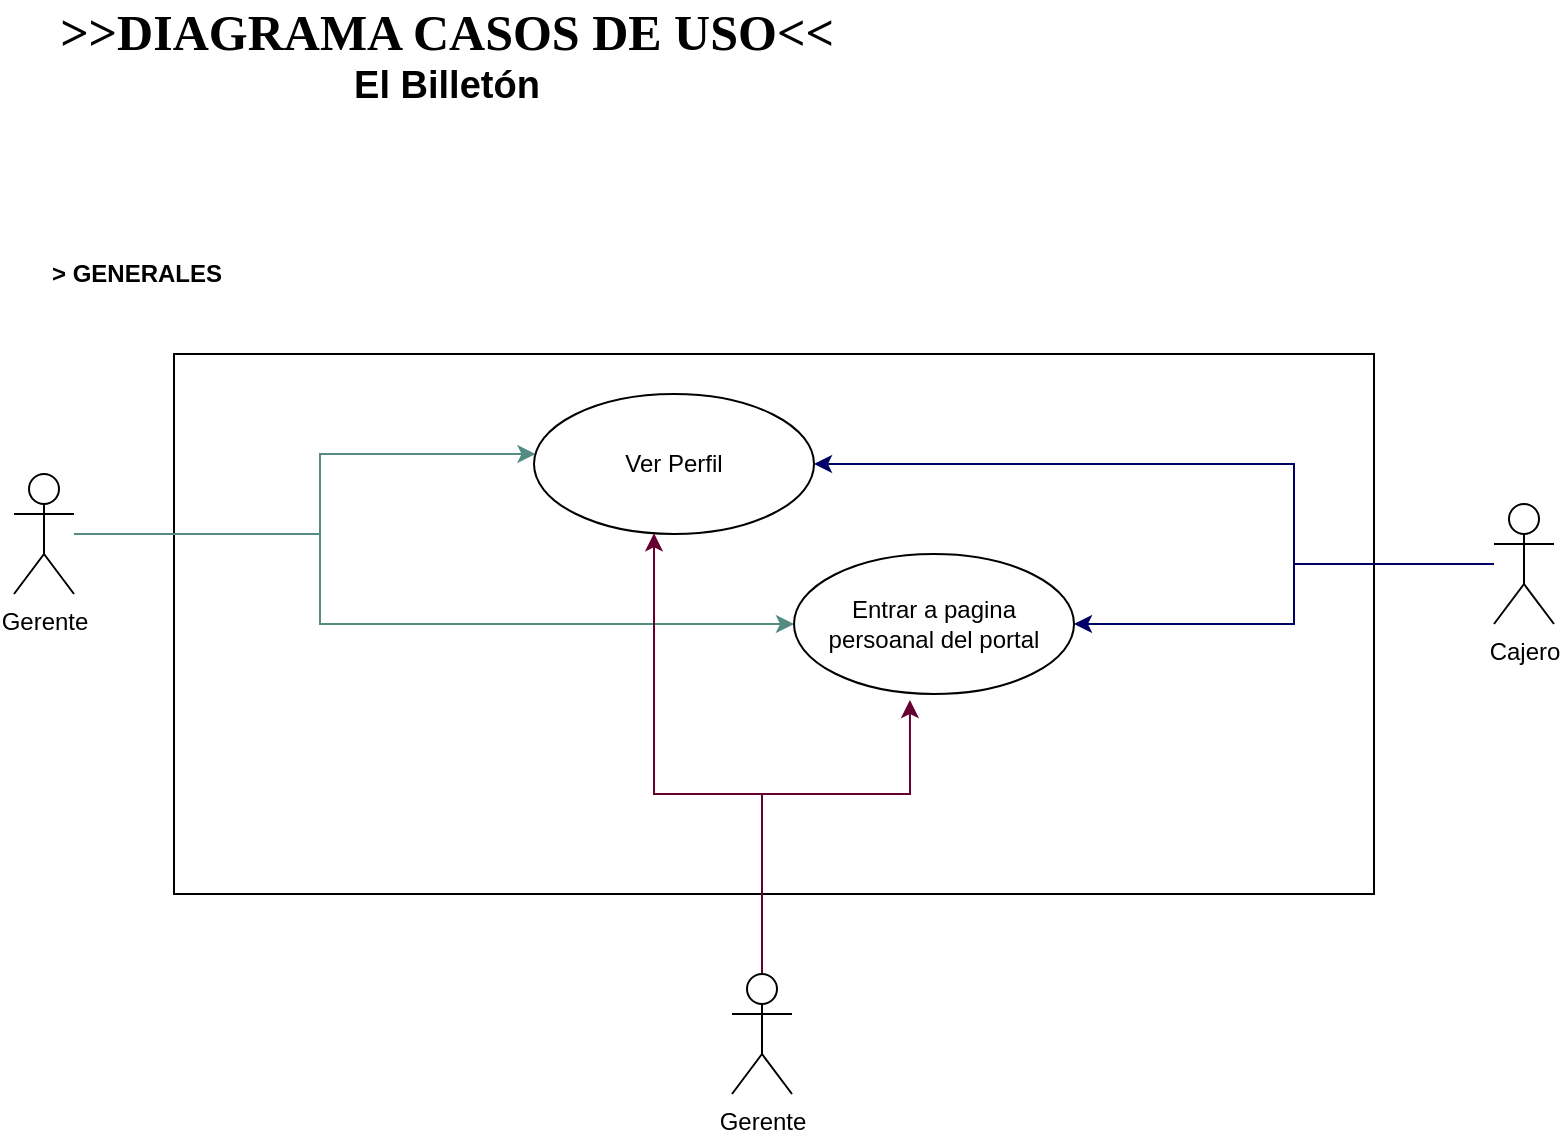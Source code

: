 <mxfile version="13.9.3" type="device" pages="4"><diagram id="ab0EwhMKGawxrvw1OZdo" name="Generales"><mxGraphModel dx="1422" dy="774" grid="1" gridSize="10" guides="1" tooltips="1" connect="1" arrows="1" fold="1" page="1" pageScale="1" pageWidth="827" pageHeight="1169" math="0" shadow="0"><root><mxCell id="0"/><mxCell id="1" parent="0"/><mxCell id="a2n2-CsZrDDVfwenYEl8-1" value="" style="rounded=0;whiteSpace=wrap;html=1;" vertex="1" parent="1"><mxGeometry x="109" y="210" width="600" height="270" as="geometry"/></mxCell><mxCell id="a2n2-CsZrDDVfwenYEl8-2" value="&lt;b&gt;&lt;font&gt;&lt;span style=&quot;font-size: 25px&quot;&gt;&lt;font face=&quot;Times New Roman&quot;&gt;&amp;gt;&amp;gt;DIAGRAMA CASOS DE USO&amp;lt;&amp;lt;&lt;/font&gt;&lt;/span&gt;&lt;br&gt;&lt;font style=&quot;font-size: 19px&quot;&gt;El Billetón&lt;/font&gt;&lt;br&gt;&lt;/font&gt;&lt;/b&gt;" style="text;html=1;align=center;verticalAlign=middle;resizable=0;points=[];autosize=1;" vertex="1" parent="1"><mxGeometry x="45" y="40" width="400" height="40" as="geometry"/></mxCell><mxCell id="a2n2-CsZrDDVfwenYEl8-7" style="edgeStyle=orthogonalEdgeStyle;rounded=0;orthogonalLoop=1;jettySize=auto;html=1;strokeColor=#548C82;" edge="1" parent="1" source="a2n2-CsZrDDVfwenYEl8-3" target="a2n2-CsZrDDVfwenYEl8-4"><mxGeometry relative="1" as="geometry"><mxPoint x="119" y="300" as="sourcePoint"/><Array as="points"><mxPoint x="182" y="300"/><mxPoint x="182" y="260"/></Array></mxGeometry></mxCell><mxCell id="a2n2-CsZrDDVfwenYEl8-8" style="edgeStyle=orthogonalEdgeStyle;rounded=0;orthogonalLoop=1;jettySize=auto;html=1;entryX=0;entryY=0.5;entryDx=0;entryDy=0;strokeColor=#548C82;" edge="1" parent="1" source="a2n2-CsZrDDVfwenYEl8-3" target="a2n2-CsZrDDVfwenYEl8-6"><mxGeometry relative="1" as="geometry"><mxPoint x="119" y="300" as="sourcePoint"/><Array as="points"><mxPoint x="182" y="300"/><mxPoint x="182" y="345"/></Array></mxGeometry></mxCell><mxCell id="a2n2-CsZrDDVfwenYEl8-3" value="Gerente" style="shape=umlActor;verticalLabelPosition=bottom;verticalAlign=top;html=1;" vertex="1" parent="1"><mxGeometry x="29" y="270" width="30" height="60" as="geometry"/></mxCell><mxCell id="a2n2-CsZrDDVfwenYEl8-4" value="Ver Perfil" style="ellipse;whiteSpace=wrap;html=1;" vertex="1" parent="1"><mxGeometry x="289" y="230" width="140" height="70" as="geometry"/></mxCell><mxCell id="a2n2-CsZrDDVfwenYEl8-5" value="&lt;b&gt;&amp;gt; GENERALES&lt;/b&gt;" style="text;html=1;align=center;verticalAlign=middle;resizable=0;points=[];autosize=1;" vertex="1" parent="1"><mxGeometry x="40" y="160" width="100" height="20" as="geometry"/></mxCell><mxCell id="a2n2-CsZrDDVfwenYEl8-6" value="Entrar a pagina persoanal del portal" style="ellipse;whiteSpace=wrap;html=1;" vertex="1" parent="1"><mxGeometry x="419" y="310" width="140" height="70" as="geometry"/></mxCell><mxCell id="a2n2-CsZrDDVfwenYEl8-15" style="edgeStyle=orthogonalEdgeStyle;rounded=0;orthogonalLoop=1;jettySize=auto;html=1;strokeColor=#000066;" edge="1" parent="1" source="a2n2-CsZrDDVfwenYEl8-9" target="a2n2-CsZrDDVfwenYEl8-4"><mxGeometry relative="1" as="geometry"><Array as="points"><mxPoint x="669" y="315"/><mxPoint x="669" y="265"/></Array></mxGeometry></mxCell><mxCell id="a2n2-CsZrDDVfwenYEl8-16" style="edgeStyle=orthogonalEdgeStyle;rounded=0;orthogonalLoop=1;jettySize=auto;html=1;strokeColor=#000066;entryX=1;entryY=0.5;entryDx=0;entryDy=0;" edge="1" parent="1" source="a2n2-CsZrDDVfwenYEl8-9" target="a2n2-CsZrDDVfwenYEl8-6"><mxGeometry relative="1" as="geometry"><Array as="points"><mxPoint x="669" y="315"/><mxPoint x="669" y="345"/></Array></mxGeometry></mxCell><mxCell id="a2n2-CsZrDDVfwenYEl8-9" value="Cajero" style="shape=umlActor;verticalLabelPosition=bottom;verticalAlign=top;html=1;" vertex="1" parent="1"><mxGeometry x="769" y="285" width="30" height="60" as="geometry"/></mxCell><mxCell id="a2n2-CsZrDDVfwenYEl8-18" style="edgeStyle=orthogonalEdgeStyle;rounded=0;orthogonalLoop=1;jettySize=auto;html=1;strokeColor=#660033;" edge="1" parent="1" target="a2n2-CsZrDDVfwenYEl8-4"><mxGeometry relative="1" as="geometry"><mxPoint x="403" y="490" as="sourcePoint"/><Array as="points"><mxPoint x="403" y="430"/><mxPoint x="349" y="430"/></Array></mxGeometry></mxCell><mxCell id="a2n2-CsZrDDVfwenYEl8-19" style="edgeStyle=orthogonalEdgeStyle;rounded=0;orthogonalLoop=1;jettySize=auto;html=1;entryX=0.414;entryY=1.043;entryDx=0;entryDy=0;entryPerimeter=0;exitX=0.5;exitY=0;exitDx=0;exitDy=0;exitPerimeter=0;strokeColor=#660033;" edge="1" parent="1" source="a2n2-CsZrDDVfwenYEl8-10" target="a2n2-CsZrDDVfwenYEl8-6"><mxGeometry relative="1" as="geometry"><Array as="points"><mxPoint x="403" y="430"/><mxPoint x="477" y="430"/></Array></mxGeometry></mxCell><mxCell id="a2n2-CsZrDDVfwenYEl8-10" value="Gerente" style="shape=umlActor;verticalLabelPosition=bottom;verticalAlign=top;html=1;" vertex="1" parent="1"><mxGeometry x="388" y="520" width="30" height="60" as="geometry"/></mxCell></root></mxGraphModel></diagram><diagram id="Wxx4yL30t5FR3M34M6bW" name="Gerente"><mxGraphModel dx="1896" dy="963" grid="1" gridSize="10" guides="1" tooltips="1" connect="1" arrows="1" fold="1" page="1" pageScale="1" pageWidth="827" pageHeight="1169" math="0" shadow="0"><root><mxCell id="OmeN9CygbOPPPk3aGC-A-0"/><mxCell id="OmeN9CygbOPPPk3aGC-A-1" parent="OmeN9CygbOPPPk3aGC-A-0"/><mxCell id="OmeN9CygbOPPPk3aGC-A-3" value="" style="rounded=0;whiteSpace=wrap;html=1;strokeColor=#000000;" vertex="1" parent="OmeN9CygbOPPPk3aGC-A-1"><mxGeometry x="220" y="100" width="870" height="1000" as="geometry"/></mxCell><mxCell id="a-G3PppNIIJefr80IvB2-10" style="edgeStyle=orthogonalEdgeStyle;rounded=0;orthogonalLoop=1;jettySize=auto;html=1;entryX=0;entryY=0.5;entryDx=0;entryDy=0;strokeColor=#660033;" edge="1" parent="OmeN9CygbOPPPk3aGC-A-1" source="OmeN9CygbOPPPk3aGC-A-2" target="a-G3PppNIIJefr80IvB2-4"><mxGeometry relative="1" as="geometry"><Array as="points"><mxPoint x="180" y="550"/><mxPoint x="180" y="625"/></Array></mxGeometry></mxCell><mxCell id="a-G3PppNIIJefr80IvB2-12" style="edgeStyle=orthogonalEdgeStyle;rounded=0;orthogonalLoop=1;jettySize=auto;html=1;strokeColor=#660033;" edge="1" parent="OmeN9CygbOPPPk3aGC-A-1" source="OmeN9CygbOPPPk3aGC-A-2" target="a-G3PppNIIJefr80IvB2-9"><mxGeometry relative="1" as="geometry"><Array as="points"><mxPoint x="250" y="550"/><mxPoint x="250" y="520"/></Array></mxGeometry></mxCell><mxCell id="a-G3PppNIIJefr80IvB2-14" style="edgeStyle=orthogonalEdgeStyle;rounded=0;orthogonalLoop=1;jettySize=auto;html=1;entryX=0;entryY=0.5;entryDx=0;entryDy=0;strokeColor=#660033;" edge="1" parent="OmeN9CygbOPPPk3aGC-A-1" source="OmeN9CygbOPPPk3aGC-A-2" target="a-G3PppNIIJefr80IvB2-5"><mxGeometry relative="1" as="geometry"><Array as="points"><mxPoint x="260" y="550"/><mxPoint x="260" y="800"/><mxPoint x="620" y="800"/></Array></mxGeometry></mxCell><mxCell id="a-G3PppNIIJefr80IvB2-15" style="edgeStyle=orthogonalEdgeStyle;rounded=0;orthogonalLoop=1;jettySize=auto;html=1;strokeColor=#660033;entryX=0;entryY=0.5;entryDx=0;entryDy=0;" edge="1" parent="OmeN9CygbOPPPk3aGC-A-1" source="OmeN9CygbOPPPk3aGC-A-2" target="a-G3PppNIIJefr80IvB2-6"><mxGeometry relative="1" as="geometry"><Array as="points"><mxPoint x="95" y="490"/><mxPoint x="360" y="490"/><mxPoint x="360" y="430"/></Array></mxGeometry></mxCell><mxCell id="a-G3PppNIIJefr80IvB2-22" style="edgeStyle=orthogonalEdgeStyle;rounded=0;orthogonalLoop=1;jettySize=auto;html=1;entryX=0;entryY=0.5;entryDx=0;entryDy=0;strokeColor=#660033;" edge="1" parent="OmeN9CygbOPPPk3aGC-A-1" source="OmeN9CygbOPPPk3aGC-A-2" target="a-G3PppNIIJefr80IvB2-17"><mxGeometry relative="1" as="geometry"><Array as="points"><mxPoint x="250" y="550"/><mxPoint x="250" y="720"/></Array></mxGeometry></mxCell><mxCell id="a-G3PppNIIJefr80IvB2-23" style="edgeStyle=orthogonalEdgeStyle;rounded=0;orthogonalLoop=1;jettySize=auto;html=1;entryX=0;entryY=0.5;entryDx=0;entryDy=0;strokeColor=#660033;" edge="1" parent="OmeN9CygbOPPPk3aGC-A-1" source="OmeN9CygbOPPPk3aGC-A-2" target="a-G3PppNIIJefr80IvB2-20"><mxGeometry relative="1" as="geometry"><Array as="points"><mxPoint x="95" y="325"/></Array></mxGeometry></mxCell><mxCell id="a-G3PppNIIJefr80IvB2-25" style="edgeStyle=orthogonalEdgeStyle;rounded=0;orthogonalLoop=1;jettySize=auto;html=1;entryX=0;entryY=0.5;entryDx=0;entryDy=0;strokeColor=#660033;" edge="1" parent="OmeN9CygbOPPPk3aGC-A-1" source="OmeN9CygbOPPPk3aGC-A-2" target="a-G3PppNIIJefr80IvB2-24"><mxGeometry relative="1" as="geometry"><Array as="points"><mxPoint x="130" y="550"/><mxPoint x="130" y="875"/></Array></mxGeometry></mxCell><mxCell id="a-G3PppNIIJefr80IvB2-28" style="edgeStyle=orthogonalEdgeStyle;rounded=0;orthogonalLoop=1;jettySize=auto;html=1;entryX=0;entryY=0.5;entryDx=0;entryDy=0;strokeColor=#660033;" edge="1" parent="OmeN9CygbOPPPk3aGC-A-1" source="OmeN9CygbOPPPk3aGC-A-2" target="a-G3PppNIIJefr80IvB2-26"><mxGeometry relative="1" as="geometry"><Array as="points"><mxPoint x="160" y="550"/><mxPoint x="160" y="180"/></Array></mxGeometry></mxCell><mxCell id="a-G3PppNIIJefr80IvB2-30" style="edgeStyle=orthogonalEdgeStyle;rounded=0;orthogonalLoop=1;jettySize=auto;html=1;entryX=0;entryY=0.5;entryDx=0;entryDy=0;strokeColor=#660033;" edge="1" parent="OmeN9CygbOPPPk3aGC-A-1" source="OmeN9CygbOPPPk3aGC-A-2" target="a-G3PppNIIJefr80IvB2-29"><mxGeometry relative="1" as="geometry"><Array as="points"><mxPoint x="160" y="550"/><mxPoint x="160" y="1025"/></Array></mxGeometry></mxCell><mxCell id="fsLMBDxygYY5CmGgrNRF-5" style="edgeStyle=orthogonalEdgeStyle;rounded=0;orthogonalLoop=1;jettySize=auto;html=1;entryX=0;entryY=0.5;entryDx=0;entryDy=0;endArrow=classicThin;endFill=1;strokeColor=#660033;fontColor=#000000;" edge="1" parent="OmeN9CygbOPPPk3aGC-A-1" source="OmeN9CygbOPPPk3aGC-A-2" target="a-G3PppNIIJefr80IvB2-18"><mxGeometry relative="1" as="geometry"><Array as="points"><mxPoint x="390" y="550"/><mxPoint x="390" y="260"/><mxPoint x="790" y="260"/><mxPoint x="790" y="325"/></Array></mxGeometry></mxCell><mxCell id="OmeN9CygbOPPPk3aGC-A-2" value="Gerente" style="shape=umlActor;verticalLabelPosition=bottom;verticalAlign=top;html=1;" vertex="1" parent="OmeN9CygbOPPPk3aGC-A-1"><mxGeometry x="80" y="520" width="30" height="60" as="geometry"/></mxCell><mxCell id="a-G3PppNIIJefr80IvB2-0" value="&lt;b&gt;&lt;font&gt;&lt;span style=&quot;font-size: 25px&quot;&gt;&lt;font face=&quot;Times New Roman&quot;&gt;&amp;gt;&amp;gt;DIAGRAMA CASOS DE USO&amp;lt;&amp;lt;&lt;/font&gt;&lt;/span&gt;&lt;br&gt;&lt;font style=&quot;font-size: 19px&quot;&gt;El Billetón&lt;/font&gt;&lt;br&gt;&lt;/font&gt;&lt;/b&gt;" style="text;html=1;align=center;verticalAlign=middle;resizable=0;points=[];autosize=1;" vertex="1" parent="OmeN9CygbOPPPk3aGC-A-1"><mxGeometry x="45" y="40" width="400" height="40" as="geometry"/></mxCell><mxCell id="a-G3PppNIIJefr80IvB2-1" value="&lt;b&gt;&amp;gt; del Gerente&lt;/b&gt;" style="text;html=1;align=center;verticalAlign=middle;resizable=0;points=[];autosize=1;" vertex="1" parent="OmeN9CygbOPPPk3aGC-A-1"><mxGeometry x="60" y="130" width="90" height="20" as="geometry"/></mxCell><mxCell id="a-G3PppNIIJefr80IvB2-3" value="&lt;span id=&quot;docs-internal-guid-909d5fdc-7fff-c756-521d-c46aa08349f2&quot;&gt;&lt;span style=&quot;font-family: &amp;#34;quicksand&amp;#34; , sans-serif ; background-color: transparent ; vertical-align: baseline&quot;&gt;&lt;font style=&quot;font-size: 12px&quot;&gt;Agregar DPI escaneado&lt;/font&gt;&lt;/span&gt;&lt;/span&gt;" style="ellipse;whiteSpace=wrap;html=1;" vertex="1" parent="OmeN9CygbOPPPk3aGC-A-1"><mxGeometry x="730" y="590" width="120" height="80" as="geometry"/></mxCell><mxCell id="a-G3PppNIIJefr80IvB2-4" value="&lt;span id=&quot;docs-internal-guid-f5eea330-7fff-f9db-41b3-71236c4c1d7b&quot;&gt;&lt;span style=&quot;font-family: &amp;#34;quicksand&amp;#34; , sans-serif ; background-color: transparent ; vertical-align: baseline&quot;&gt;&lt;font style=&quot;font-size: 12px&quot;&gt;Agregar cuenta a cliente registrado&lt;/font&gt;&lt;/span&gt;&lt;/span&gt;" style="ellipse;whiteSpace=wrap;html=1;" vertex="1" parent="OmeN9CygbOPPPk3aGC-A-1"><mxGeometry x="310" y="584.5" width="120" height="80" as="geometry"/></mxCell><mxCell id="a-G3PppNIIJefr80IvB2-5" value="Crear cajero" style="ellipse;whiteSpace=wrap;html=1;" vertex="1" parent="OmeN9CygbOPPPk3aGC-A-1"><mxGeometry x="630" y="760" width="120" height="80" as="geometry"/></mxCell><mxCell id="a-G3PppNIIJefr80IvB2-6" value="&lt;span id=&quot;docs-internal-guid-baf2576a-7fff-62ab-7031-bdf4af261734&quot;&gt;&lt;span style=&quot;font-family: &amp;#34;quicksand&amp;#34; , sans-serif ; background-color: transparent ; vertical-align: baseline&quot;&gt;&lt;font style=&quot;font-size: 12px&quot;&gt;Modificar Usuario&lt;/font&gt;&lt;/span&gt;&lt;/span&gt;" style="ellipse;whiteSpace=wrap;html=1;" vertex="1" parent="OmeN9CygbOPPPk3aGC-A-1"><mxGeometry x="500" y="390" width="120" height="80" as="geometry"/></mxCell><mxCell id="a-G3PppNIIJefr80IvB2-8" value="Crear cliente" style="ellipse;whiteSpace=wrap;html=1;" vertex="1" parent="OmeN9CygbOPPPk3aGC-A-1"><mxGeometry x="520" y="585" width="120" height="80" as="geometry"/></mxCell><mxCell id="a-G3PppNIIJefr80IvB2-9" value="&lt;span style=&quot;font-family: &amp;#34;quicksand&amp;#34; , sans-serif&quot;&gt;Modificar perfil propio&lt;/span&gt;" style="ellipse;whiteSpace=wrap;html=1;" vertex="1" parent="OmeN9CygbOPPPk3aGC-A-1"><mxGeometry x="500" y="480" width="120" height="80" as="geometry"/></mxCell><mxCell id="a-G3PppNIIJefr80IvB2-16" value="&lt;span id=&quot;docs-internal-guid-d072eeed-7fff-4333-59fe-8ac60e0ac3e8&quot;&gt;&lt;span style=&quot;font-family: &amp;#34;quicksand&amp;#34; , sans-serif ; background-color: transparent ; vertical-align: baseline&quot;&gt;&lt;font style=&quot;font-size: 12px&quot;&gt;Ver historial de cambios realizados de una entidad específica&lt;/font&gt;&lt;/span&gt;&lt;/span&gt;" style="ellipse;whiteSpace=wrap;html=1;" vertex="1" parent="OmeN9CygbOPPPk3aGC-A-1"><mxGeometry x="770" y="430" width="130" height="90" as="geometry"/></mxCell><mxCell id="a-G3PppNIIJefr80IvB2-17" value="&lt;span id=&quot;docs-internal-guid-49056c62-7fff-7ace-a664-5b44612f2d94&quot;&gt;&lt;span style=&quot;font-family: &amp;#34;quicksand&amp;#34; , sans-serif ; background-color: transparent ; vertical-align: baseline&quot;&gt;&lt;font style=&quot;font-size: 12px&quot;&gt;Ver clientes con transacciones monetarias realizadas con monto mayor a un límite establecido&lt;/font&gt;&lt;/span&gt;&lt;/span&gt;" style="ellipse;whiteSpace=wrap;html=1;" vertex="1" parent="OmeN9CygbOPPPk3aGC-A-1"><mxGeometry x="820" y="660" width="220" height="120" as="geometry"/></mxCell><mxCell id="a-G3PppNIIJefr80IvB2-18" value="&lt;span id=&quot;docs-internal-guid-dae252aa-7fff-a234-4f20-b947c423ac88&quot;&gt;&lt;span style=&quot;font-family: &amp;#34;quicksand&amp;#34; , sans-serif ; background-color: transparent ; vertical-align: baseline&quot;&gt;&lt;font style=&quot;font-size: 12px&quot;&gt;Ver clientes con suma de montos por transacciones monetarias mayor a un límite establecido&lt;/font&gt;&lt;/span&gt;&lt;/span&gt;" style="ellipse;whiteSpace=wrap;html=1;" vertex="1" parent="OmeN9CygbOPPPk3aGC-A-1"><mxGeometry x="850" y="265" width="210" height="120" as="geometry"/></mxCell><mxCell id="a-G3PppNIIJefr80IvB2-20" value="&lt;span id=&quot;docs-internal-guid-460e2777-7fff-8a84-f7f4-38a51b6d1f3d&quot;&gt;&lt;span style=&quot;font-family: &amp;#34;quicksand&amp;#34; , sans-serif ; background-color: transparent ; vertical-align: baseline&quot;&gt;&lt;font style=&quot;font-size: 12px&quot;&gt;Ver 10 clientes con más dinero en sus cuentas&lt;/font&gt;&lt;/span&gt;&lt;/span&gt;" style="ellipse;whiteSpace=wrap;html=1;" vertex="1" parent="OmeN9CygbOPPPk3aGC-A-1"><mxGeometry x="420" y="280" width="150" height="90" as="geometry"/></mxCell><mxCell id="a-G3PppNIIJefr80IvB2-24" value="&lt;span id=&quot;docs-internal-guid-f7490c10-7fff-1397-6ff0-7c65b2acc763&quot;&gt;&lt;span style=&quot;font-family: &amp;#34;quicksand&amp;#34; , sans-serif ; background-color: transparent ; vertical-align: baseline&quot;&gt;&lt;font style=&quot;font-size: 12px&quot;&gt;Ver listado de clientes que no han realizado movimientos en sus cuentas durante un intervalo de tiempo&lt;/font&gt;&lt;/span&gt;&lt;/span&gt;" style="ellipse;whiteSpace=wrap;html=1;" vertex="1" parent="OmeN9CygbOPPPk3aGC-A-1"><mxGeometry x="260" y="820" width="230" height="120" as="geometry"/></mxCell><mxCell id="a-G3PppNIIJefr80IvB2-26" value="&lt;span id=&quot;docs-internal-guid-9a5952b1-7fff-1c5b-0287-b8d3ac0cae3b&quot;&gt;&lt;span style=&quot;font-family: &amp;#34;quicksand&amp;#34; , sans-serif ; background-color: transparent ; vertical-align: baseline&quot;&gt;&lt;font style=&quot;font-size: 12px&quot;&gt;Ver historial de transacciones por cliente buscando por medio del nombre y monto dentro de los límites de la cantidad en la cuenta&lt;/font&gt;&lt;/span&gt;&lt;/span&gt;" style="ellipse;whiteSpace=wrap;html=1;" vertex="1" parent="OmeN9CygbOPPPk3aGC-A-1"><mxGeometry x="570" y="120" width="210" height="120" as="geometry"/></mxCell><mxCell id="a-G3PppNIIJefr80IvB2-29" value="&lt;span id=&quot;docs-internal-guid-9f2b5f71-7fff-1cfe-cb01-c5225589a39d&quot;&gt;&lt;span style=&quot;font-family: &amp;#34;quicksand&amp;#34; , sans-serif ; background-color: transparent ; vertical-align: baseline&quot;&gt;&lt;font style=&quot;font-size: 12px&quot;&gt;Ver cajero con más transacciones realizadas en un intervalo de tiempo&lt;/font&gt;&lt;/span&gt;&lt;/span&gt;" style="ellipse;whiteSpace=wrap;html=1;" vertex="1" parent="OmeN9CygbOPPPk3aGC-A-1"><mxGeometry x="380" y="980" width="190" height="90" as="geometry"/></mxCell><mxCell id="fsLMBDxygYY5CmGgrNRF-1" value="" style="endArrow=classicThin;dashed=1;endFill=1;endSize=12;html=1;strokeColor=#660033;fontColor=#000000;entryX=0;entryY=0.5;entryDx=0;entryDy=0;" edge="1" parent="OmeN9CygbOPPPk3aGC-A-1" source="a-G3PppNIIJefr80IvB2-6" target="a-G3PppNIIJefr80IvB2-16"><mxGeometry width="160" relative="1" as="geometry"><mxPoint x="430" y="640" as="sourcePoint"/><mxPoint x="590" y="640" as="targetPoint"/></mxGeometry></mxCell><mxCell id="fsLMBDxygYY5CmGgrNRF-2" value="Include" style="edgeLabel;html=1;align=center;verticalAlign=middle;resizable=0;points=[];fontColor=#000000;" vertex="1" connectable="0" parent="fsLMBDxygYY5CmGgrNRF-1"><mxGeometry x="-0.178" y="-1" relative="1" as="geometry"><mxPoint as="offset"/></mxGeometry></mxCell><mxCell id="fsLMBDxygYY5CmGgrNRF-3" value="" style="endArrow=classicThin;dashed=1;endFill=1;endSize=12;html=1;strokeColor=#660033;fontColor=#000000;exitX=1;exitY=0.5;exitDx=0;exitDy=0;" edge="1" parent="OmeN9CygbOPPPk3aGC-A-1" source="a-G3PppNIIJefr80IvB2-9"><mxGeometry width="160" relative="1" as="geometry"><mxPoint x="627.223" y="452.028" as="sourcePoint"/><mxPoint x="770" y="480" as="targetPoint"/></mxGeometry></mxCell><mxCell id="fsLMBDxygYY5CmGgrNRF-4" value="Include" style="edgeLabel;html=1;align=center;verticalAlign=middle;resizable=0;points=[];fontColor=#000000;" vertex="1" connectable="0" parent="fsLMBDxygYY5CmGgrNRF-3"><mxGeometry x="-0.178" y="-1" relative="1" as="geometry"><mxPoint as="offset"/></mxGeometry></mxCell><mxCell id="fsLMBDxygYY5CmGgrNRF-6" value="" style="endArrow=classicThin;dashed=1;endFill=1;endSize=12;html=1;strokeColor=#660033;fontColor=#000000;exitX=1;exitY=0.5;exitDx=0;exitDy=0;entryX=0;entryY=0.5;entryDx=0;entryDy=0;" edge="1" parent="OmeN9CygbOPPPk3aGC-A-1" source="a-G3PppNIIJefr80IvB2-4" target="a-G3PppNIIJefr80IvB2-8"><mxGeometry width="160" relative="1" as="geometry"><mxPoint x="445" y="620" as="sourcePoint"/><mxPoint x="595" y="580" as="targetPoint"/></mxGeometry></mxCell><mxCell id="fsLMBDxygYY5CmGgrNRF-7" value="Include" style="edgeLabel;html=1;align=center;verticalAlign=middle;resizable=0;points=[];fontColor=#000000;" vertex="1" connectable="0" parent="fsLMBDxygYY5CmGgrNRF-6"><mxGeometry x="-0.178" y="-1" relative="1" as="geometry"><mxPoint as="offset"/></mxGeometry></mxCell><mxCell id="fsLMBDxygYY5CmGgrNRF-8" value="" style="endArrow=classicThin;dashed=1;endFill=1;endSize=12;html=1;strokeColor=#660033;fontColor=#000000;exitX=1;exitY=0.5;exitDx=0;exitDy=0;entryX=0;entryY=0.5;entryDx=0;entryDy=0;" edge="1" parent="OmeN9CygbOPPPk3aGC-A-1"><mxGeometry width="160" relative="1" as="geometry"><mxPoint x="640" y="630" as="sourcePoint"/><mxPoint x="730" y="630.5" as="targetPoint"/></mxGeometry></mxCell><mxCell id="fsLMBDxygYY5CmGgrNRF-9" value="Include" style="edgeLabel;html=1;align=center;verticalAlign=middle;resizable=0;points=[];fontColor=#000000;" vertex="1" connectable="0" parent="fsLMBDxygYY5CmGgrNRF-8"><mxGeometry x="-0.178" y="-1" relative="1" as="geometry"><mxPoint as="offset"/></mxGeometry></mxCell></root></mxGraphModel></diagram><diagram id="4CSr-t03pZCEL6q6dNhi" name="Cajero"><mxGraphModel dx="1422" dy="722" grid="1" gridSize="10" guides="1" tooltips="1" connect="1" arrows="1" fold="1" page="1" pageScale="1" pageWidth="827" pageHeight="1169" math="0" shadow="0"><root><mxCell id="J9NTOxXnvltqLUENhrfs-0"/><mxCell id="J9NTOxXnvltqLUENhrfs-1" parent="J9NTOxXnvltqLUENhrfs-0"/><mxCell id="qfkJ6cGNBKb07z_8oZqD-0" value="&lt;b&gt;&lt;font&gt;&lt;span style=&quot;font-size: 25px&quot;&gt;&lt;font face=&quot;Times New Roman&quot;&gt;&amp;gt;&amp;gt;DIAGRAMA CASOS DE USO&amp;lt;&amp;lt;&lt;/font&gt;&lt;/span&gt;&lt;br&gt;&lt;font style=&quot;font-size: 19px&quot;&gt;El Billetón&lt;/font&gt;&lt;br&gt;&lt;/font&gt;&lt;/b&gt;" style="text;html=1;align=center;verticalAlign=middle;resizable=0;points=[];autosize=1;" vertex="1" parent="J9NTOxXnvltqLUENhrfs-1"><mxGeometry x="45" y="40" width="400" height="40" as="geometry"/></mxCell><mxCell id="qfkJ6cGNBKb07z_8oZqD-1" value="&lt;b&gt;&amp;gt; del Cajero&lt;/b&gt;" style="text;html=1;align=center;verticalAlign=middle;resizable=0;points=[];autosize=1;" vertex="1" parent="J9NTOxXnvltqLUENhrfs-1"><mxGeometry x="65" y="130" width="80" height="20" as="geometry"/></mxCell><mxCell id="qfkJ6cGNBKb07z_8oZqD-2" value="" style="rounded=0;whiteSpace=wrap;html=1;strokeColor=#000000;" vertex="1" parent="J9NTOxXnvltqLUENhrfs-1"><mxGeometry x="140" y="180" width="560" height="540" as="geometry"/></mxCell><mxCell id="qfkJ6cGNBKb07z_8oZqD-4" style="edgeStyle=orthogonalEdgeStyle;rounded=0;orthogonalLoop=1;jettySize=auto;html=1;strokeColor=#000066;entryX=0;entryY=0.5;entryDx=0;entryDy=0;" edge="1" parent="J9NTOxXnvltqLUENhrfs-1" source="qfkJ6cGNBKb07z_8oZqD-3" target="qfkJ6cGNBKb07z_8oZqD-5"><mxGeometry relative="1" as="geometry"><mxPoint x="90" y="410" as="targetPoint"/></mxGeometry></mxCell><mxCell id="qfkJ6cGNBKb07z_8oZqD-16" style="edgeStyle=orthogonalEdgeStyle;rounded=0;orthogonalLoop=1;jettySize=auto;html=1;entryX=0;entryY=0.5;entryDx=0;entryDy=0;strokeColor=#000066;" edge="1" parent="J9NTOxXnvltqLUENhrfs-1" source="qfkJ6cGNBKb07z_8oZqD-3" target="qfkJ6cGNBKb07z_8oZqD-12"><mxGeometry relative="1" as="geometry"/></mxCell><mxCell id="qfkJ6cGNBKb07z_8oZqD-18" style="edgeStyle=orthogonalEdgeStyle;rounded=0;orthogonalLoop=1;jettySize=auto;html=1;entryX=0;entryY=0.5;entryDx=0;entryDy=0;strokeColor=#000066;" edge="1" parent="J9NTOxXnvltqLUENhrfs-1" source="qfkJ6cGNBKb07z_8oZqD-3" target="qfkJ6cGNBKb07z_8oZqD-11"><mxGeometry relative="1" as="geometry"/></mxCell><mxCell id="qfkJ6cGNBKb07z_8oZqD-19" style="edgeStyle=orthogonalEdgeStyle;rounded=0;orthogonalLoop=1;jettySize=auto;html=1;entryX=0;entryY=0.5;entryDx=0;entryDy=0;strokeColor=#000066;" edge="1" parent="J9NTOxXnvltqLUENhrfs-1" source="qfkJ6cGNBKb07z_8oZqD-3" target="qfkJ6cGNBKb07z_8oZqD-10"><mxGeometry relative="1" as="geometry"><Array as="points"><mxPoint x="190" y="440"/><mxPoint x="190" y="635"/></Array></mxGeometry></mxCell><mxCell id="qfkJ6cGNBKb07z_8oZqD-3" value="Cajero" style="shape=umlActor;verticalLabelPosition=bottom;verticalAlign=top;html=1;strokeColor=#000000;" vertex="1" parent="J9NTOxXnvltqLUENhrfs-1"><mxGeometry x="35" y="410" width="30" height="60" as="geometry"/></mxCell><mxCell id="qfkJ6cGNBKb07z_8oZqD-5" value="&lt;span id=&quot;docs-internal-guid-b0ef6c98-7fff-c8b8-d6bd-b502f2974fa2&quot;&gt;&lt;span style=&quot;font-family: &amp;#34;quicksand&amp;#34; , sans-serif ; background-color: transparent ; vertical-align: baseline&quot;&gt;&lt;font style=&quot;font-size: 12px&quot;&gt;Realizar depósito&lt;/font&gt;&lt;/span&gt;&lt;/span&gt;" style="ellipse;whiteSpace=wrap;html=1;strokeColor=#000000;" vertex="1" parent="J9NTOxXnvltqLUENhrfs-1"><mxGeometry x="274" y="230" width="140" height="70" as="geometry"/></mxCell><mxCell id="qfkJ6cGNBKb07z_8oZqD-10" value="&lt;span id=&quot;docs-internal-guid-fdb90227-7fff-9a33-c7e1-d36307903485&quot;&gt;&lt;span style=&quot;font-family: &amp;#34;quicksand&amp;#34; , sans-serif ; background-color: transparent ; vertical-align: baseline&quot;&gt;&lt;font style=&quot;font-size: 12px&quot;&gt;Ver listado de transacciones y balance final por transacciones realizadas en días pasados en un intervalo de tiempo definido&lt;/font&gt;&lt;/span&gt;&lt;/span&gt;" style="ellipse;whiteSpace=wrap;html=1;strokeColor=#000000;" vertex="1" parent="J9NTOxXnvltqLUENhrfs-1"><mxGeometry x="244" y="585" width="200" height="100" as="geometry"/></mxCell><mxCell id="qfkJ6cGNBKb07z_8oZqD-11" value="&lt;span id=&quot;docs-internal-guid-91ebd070-7fff-3f8f-d215-cc93d1374252&quot;&gt;&lt;span style=&quot;font-family: &amp;#34;quicksand&amp;#34; , sans-serif ; background-color: transparent ; vertical-align: baseline&quot;&gt;&lt;font style=&quot;font-size: 12px&quot;&gt;Ver listado de transacciones realizadas en el turno en transcurso mostrando el total existente en caja hasta el momento&lt;/font&gt;&lt;/span&gt;&lt;/span&gt;" style="ellipse;whiteSpace=wrap;html=1;strokeColor=#000000;" vertex="1" parent="J9NTOxXnvltqLUENhrfs-1"><mxGeometry x="400" y="460" width="200" height="110" as="geometry"/></mxCell><mxCell id="qfkJ6cGNBKb07z_8oZqD-12" value="&lt;span id=&quot;docs-internal-guid-0e5c2e5f-7fff-187d-e91e-21c50825732c&quot;&gt;&lt;span style=&quot;font-family: &amp;#34;quicksand&amp;#34; , sans-serif ; background-color: transparent ; vertical-align: baseline&quot;&gt;&lt;font style=&quot;font-size: 12px&quot;&gt;Realizar retiro&lt;/font&gt;&lt;/span&gt;&lt;/span&gt;" style="ellipse;whiteSpace=wrap;html=1;strokeColor=#000000;" vertex="1" parent="J9NTOxXnvltqLUENhrfs-1"><mxGeometry x="200" y="330" width="140" height="70" as="geometry"/></mxCell><mxCell id="CsUCuNWuOEFpgF-b7_8v-0" value="&lt;span id=&quot;docs-internal-guid-f7ac028a-7fff-ff30-c075-018bbc6795c3&quot;&gt;&lt;span style=&quot;font-family: &amp;#34;quicksand&amp;#34; , sans-serif ; background-color: transparent ; vertical-align: baseline&quot;&gt;&lt;font style=&quot;font-size: 12px&quot;&gt;Identificar dueño de cuenta para el retiro de dinero&lt;/font&gt;&lt;/span&gt;&lt;/span&gt;" style="ellipse;whiteSpace=wrap;html=1;strokeColor=#000000;" vertex="1" parent="J9NTOxXnvltqLUENhrfs-1"><mxGeometry x="450" y="330" width="140" height="70" as="geometry"/></mxCell><mxCell id="3DuJtSSecgIrcmhby8j8-0" value="" style="endArrow=classicThin;dashed=1;endFill=1;endSize=12;html=1;fontColor=#000000;entryX=0;entryY=0.5;entryDx=0;entryDy=0;exitX=1;exitY=0.5;exitDx=0;exitDy=0;strokeColor=#000066;" edge="1" parent="J9NTOxXnvltqLUENhrfs-1" source="qfkJ6cGNBKb07z_8oZqD-12" target="CsUCuNWuOEFpgF-b7_8v-0"><mxGeometry width="160" relative="1" as="geometry"><mxPoint x="274.003" y="399.998" as="sourcePoint"/><mxPoint x="426.78" y="432.97" as="targetPoint"/></mxGeometry></mxCell><mxCell id="3DuJtSSecgIrcmhby8j8-1" value="Include" style="edgeLabel;html=1;align=center;verticalAlign=middle;resizable=0;points=[];fontColor=#000000;" vertex="1" connectable="0" parent="3DuJtSSecgIrcmhby8j8-0"><mxGeometry x="-0.178" y="-1" relative="1" as="geometry"><mxPoint as="offset"/></mxGeometry></mxCell></root></mxGraphModel></diagram><diagram id="hkq-xl2NRSVF7dI50utc" name="Cliente"><mxGraphModel dx="1422" dy="722" grid="1" gridSize="10" guides="1" tooltips="1" connect="1" arrows="1" fold="1" page="1" pageScale="1" pageWidth="827" pageHeight="1169" math="0" shadow="0"><root><mxCell id="mgVXpYjyPlwHfTuFqPD9-0"/><mxCell id="mgVXpYjyPlwHfTuFqPD9-1" parent="mgVXpYjyPlwHfTuFqPD9-0"/><mxCell id="ocsECNZEA7hqliGC8zJs-0" value="&lt;b&gt;&lt;font&gt;&lt;span style=&quot;font-size: 25px&quot;&gt;&lt;font face=&quot;Times New Roman&quot;&gt;&amp;gt;&amp;gt;DIAGRAMA CASOS DE USO&amp;lt;&amp;lt;&lt;/font&gt;&lt;/span&gt;&lt;br&gt;&lt;font style=&quot;font-size: 19px&quot;&gt;El Billetón&lt;/font&gt;&lt;br&gt;&lt;/font&gt;&lt;/b&gt;" style="text;html=1;align=center;verticalAlign=middle;resizable=0;points=[];autosize=1;" vertex="1" parent="mgVXpYjyPlwHfTuFqPD9-1"><mxGeometry x="45" y="40" width="400" height="40" as="geometry"/></mxCell><mxCell id="ocsECNZEA7hqliGC8zJs-1" value="&lt;b&gt;&amp;gt; del Cliente&lt;/b&gt;" style="text;html=1;align=center;verticalAlign=middle;resizable=0;points=[];autosize=1;" vertex="1" parent="mgVXpYjyPlwHfTuFqPD9-1"><mxGeometry x="60" y="130" width="90" height="20" as="geometry"/></mxCell><mxCell id="ocsECNZEA7hqliGC8zJs-2" value="" style="rounded=0;whiteSpace=wrap;html=1;strokeColor=#548C82;" vertex="1" parent="mgVXpYjyPlwHfTuFqPD9-1"><mxGeometry x="100" y="170" width="690" height="790" as="geometry"/></mxCell><mxCell id="ocsECNZEA7hqliGC8zJs-4" style="edgeStyle=orthogonalEdgeStyle;rounded=0;orthogonalLoop=1;jettySize=auto;html=1;strokeColor=#548C82;entryX=0;entryY=0.413;entryDx=0;entryDy=0;entryPerimeter=0;" edge="1" parent="mgVXpYjyPlwHfTuFqPD9-1" source="ocsECNZEA7hqliGC8zJs-3" target="ocsECNZEA7hqliGC8zJs-6"><mxGeometry relative="1" as="geometry"><mxPoint x="80" y="530" as="targetPoint"/><Array as="points"><mxPoint x="70" y="460"/><mxPoint x="70" y="243"/></Array></mxGeometry></mxCell><mxCell id="ocsECNZEA7hqliGC8zJs-17" style="edgeStyle=orthogonalEdgeStyle;rounded=0;orthogonalLoop=1;jettySize=auto;html=1;entryX=0;entryY=0.5;entryDx=0;entryDy=0;strokeColor=#548C82;fontColor=#000000;" edge="1" parent="mgVXpYjyPlwHfTuFqPD9-1" source="ocsECNZEA7hqliGC8zJs-3" target="ocsECNZEA7hqliGC8zJs-12"><mxGeometry relative="1" as="geometry"><Array as="points"><mxPoint x="120" y="460"/><mxPoint x="120" y="370"/></Array></mxGeometry></mxCell><mxCell id="ocsECNZEA7hqliGC8zJs-18" style="edgeStyle=orthogonalEdgeStyle;rounded=0;orthogonalLoop=1;jettySize=auto;html=1;strokeColor=#548C82;fontColor=#000000;" edge="1" parent="mgVXpYjyPlwHfTuFqPD9-1" source="ocsECNZEA7hqliGC8zJs-3" target="ocsECNZEA7hqliGC8zJs-15"><mxGeometry relative="1" as="geometry"/></mxCell><mxCell id="ocsECNZEA7hqliGC8zJs-19" style="edgeStyle=orthogonalEdgeStyle;rounded=0;orthogonalLoop=1;jettySize=auto;html=1;entryX=0;entryY=0.5;entryDx=0;entryDy=0;strokeColor=#548C82;fontColor=#000000;" edge="1" parent="mgVXpYjyPlwHfTuFqPD9-1" source="ocsECNZEA7hqliGC8zJs-3" target="ocsECNZEA7hqliGC8zJs-13"><mxGeometry relative="1" as="geometry"/></mxCell><mxCell id="ocsECNZEA7hqliGC8zJs-20" style="edgeStyle=orthogonalEdgeStyle;rounded=0;orthogonalLoop=1;jettySize=auto;html=1;entryX=0;entryY=0.5;entryDx=0;entryDy=0;strokeColor=#548C82;fontColor=#000000;" edge="1" parent="mgVXpYjyPlwHfTuFqPD9-1" source="ocsECNZEA7hqliGC8zJs-3" target="ocsECNZEA7hqliGC8zJs-14"><mxGeometry relative="1" as="geometry"><Array as="points"><mxPoint x="80" y="460"/><mxPoint x="80" y="540"/></Array></mxGeometry></mxCell><mxCell id="ocsECNZEA7hqliGC8zJs-21" style="edgeStyle=orthogonalEdgeStyle;rounded=0;orthogonalLoop=1;jettySize=auto;html=1;entryX=0;entryY=0.5;entryDx=0;entryDy=0;strokeColor=#548C82;fontColor=#000000;" edge="1" parent="mgVXpYjyPlwHfTuFqPD9-1" source="ocsECNZEA7hqliGC8zJs-3" target="ocsECNZEA7hqliGC8zJs-7"><mxGeometry relative="1" as="geometry"/></mxCell><mxCell id="ocsECNZEA7hqliGC8zJs-22" style="edgeStyle=orthogonalEdgeStyle;rounded=0;orthogonalLoop=1;jettySize=auto;html=1;strokeColor=#548C82;fontColor=#000000;entryX=0;entryY=0.5;entryDx=0;entryDy=0;" edge="1" parent="mgVXpYjyPlwHfTuFqPD9-1" source="ocsECNZEA7hqliGC8zJs-3" target="ocsECNZEA7hqliGC8zJs-8"><mxGeometry relative="1" as="geometry"><Array as="points"><mxPoint x="120" y="460"/><mxPoint x="120" y="780"/></Array></mxGeometry></mxCell><mxCell id="ocsECNZEA7hqliGC8zJs-23" style="edgeStyle=orthogonalEdgeStyle;rounded=0;orthogonalLoop=1;jettySize=auto;html=1;entryX=0;entryY=0.5;entryDx=0;entryDy=0;strokeColor=#548C82;fontColor=#000000;" edge="1" parent="mgVXpYjyPlwHfTuFqPD9-1" source="ocsECNZEA7hqliGC8zJs-3" target="ocsECNZEA7hqliGC8zJs-9"><mxGeometry relative="1" as="geometry"><Array as="points"><mxPoint x="150" y="460"/><mxPoint x="150" y="330"/></Array></mxGeometry></mxCell><mxCell id="ocsECNZEA7hqliGC8zJs-3" value="Cliente" style="shape=umlActor;verticalLabelPosition=bottom;verticalAlign=top;html=1;outlineConnect=0;strokeColor=#000000;" vertex="1" parent="mgVXpYjyPlwHfTuFqPD9-1"><mxGeometry x="15" y="550" width="30" height="60" as="geometry"/></mxCell><mxCell id="ocsECNZEA7hqliGC8zJs-6" value="&lt;span id=&quot;docs-internal-guid-13635be6-7fff-f2ec-e00d-63241b1e9235&quot;&gt;&lt;span style=&quot;font-size: 11pt ; font-family: &amp;#34;quicksand&amp;#34; , sans-serif ; background-color: transparent ; vertical-align: baseline&quot;&gt;Transferir dinero &lt;/span&gt;&lt;/span&gt;" style="ellipse;whiteSpace=wrap;html=1;strokeColor=#000000;fontColor=#000000;" vertex="1" parent="mgVXpYjyPlwHfTuFqPD9-1"><mxGeometry x="200" y="210" width="120" height="80" as="geometry"/></mxCell><mxCell id="ocsECNZEA7hqliGC8zJs-7" value="&lt;span id=&quot;docs-internal-guid-0fd6f6ef-7fff-3566-fee4-fb114c4cb149&quot;&gt;&lt;span style=&quot;font-size: 11pt ; font-family: &amp;#34;quicksand&amp;#34; , sans-serif ; background-color: transparent ; vertical-align: baseline&quot;&gt;Ver movimientos de cuenta realizados en un intervalo de tiempo&lt;/span&gt;&lt;/span&gt;" style="ellipse;whiteSpace=wrap;html=1;strokeColor=#000000;fontColor=#000000;" vertex="1" parent="mgVXpYjyPlwHfTuFqPD9-1"><mxGeometry x="180" y="810" width="200" height="120" as="geometry"/></mxCell><mxCell id="ocsECNZEA7hqliGC8zJs-8" value="&lt;span id=&quot;docs-internal-guid-2342be46-7fff-861f-a70e-092675ac3ec6&quot;&gt;&lt;span style=&quot;font-size: 11pt ; font-family: &amp;#34;quicksand&amp;#34; , sans-serif ; background-color: transparent ; vertical-align: baseline&quot;&gt;Ver transacciones de la cuenta con más dinero a partir de una fecha inicial&lt;/span&gt;&lt;/span&gt;" style="ellipse;whiteSpace=wrap;html=1;strokeColor=#000000;fontColor=#000000;" vertex="1" parent="mgVXpYjyPlwHfTuFqPD9-1"><mxGeometry x="445" y="720" width="220" height="120" as="geometry"/></mxCell><mxCell id="ocsECNZEA7hqliGC8zJs-9" value="&lt;span id=&quot;docs-internal-guid-3ff07ff7-7fff-de47-f68a-4791d500a740&quot;&gt;&lt;span style=&quot;font-size: 11pt ; font-family: &amp;#34;quicksand&amp;#34; , sans-serif ; background-color: transparent ; vertical-align: baseline&quot;&gt;Ver historial de solicitudes de asociación enviadas&lt;/span&gt;&lt;/span&gt;" style="ellipse;whiteSpace=wrap;html=1;strokeColor=#000000;fontColor=#000000;" vertex="1" parent="mgVXpYjyPlwHfTuFqPD9-1"><mxGeometry x="445" y="280" width="180" height="100" as="geometry"/></mxCell><mxCell id="ocsECNZEA7hqliGC8zJs-10" value="&lt;span id=&quot;docs-internal-guid-5fb37091-7fff-aa10-7292-5432dd6dbff7&quot;&gt;&lt;span style=&quot;font-size: 11pt ; font-family: &amp;#34;quicksand&amp;#34; , sans-serif ; background-color: transparent ; vertical-align: baseline&quot;&gt;Ver historial de solicitudes recibidas junto con su estado &lt;/span&gt;&lt;/span&gt;" style="ellipse;whiteSpace=wrap;html=1;strokeColor=#000000;fontColor=#000000;" vertex="1" parent="mgVXpYjyPlwHfTuFqPD9-1"><mxGeometry x="550" y="390" width="200" height="110" as="geometry"/></mxCell><mxCell id="ocsECNZEA7hqliGC8zJs-12" value="&lt;span id=&quot;docs-internal-guid-b7f121b4-7fff-acab-bc38-2c73fa7d5b10&quot;&gt;&lt;span style=&quot;font-size: 11pt ; font-family: &amp;#34;quicksand&amp;#34; , sans-serif ; background-color: transparent ; vertical-align: baseline&quot;&gt;Solicitar asociación&lt;/span&gt;&lt;/span&gt;" style="ellipse;whiteSpace=wrap;html=1;strokeColor=#000000;fontColor=#000000;" vertex="1" parent="mgVXpYjyPlwHfTuFqPD9-1"><mxGeometry x="180" y="330" width="120" height="80" as="geometry"/></mxCell><mxCell id="ocsECNZEA7hqliGC8zJs-13" value="&lt;span id=&quot;docs-internal-guid-4295fa90-7fff-f4c5-67f7-bc7ad1c179e8&quot;&gt;&lt;span style=&quot;font-size: 11pt ; font-family: &amp;#34;quicksand&amp;#34; , sans-serif ; background-color: transparent ; vertical-align: baseline&quot;&gt;Ver últimas 15 transacciones más grandes realizadas por cuenta en el último año&lt;/span&gt;&lt;/span&gt;" style="ellipse;whiteSpace=wrap;html=1;strokeColor=#000000;fontColor=#000000;" vertex="1" parent="mgVXpYjyPlwHfTuFqPD9-1"><mxGeometry x="270" y="600" width="210" height="120" as="geometry"/></mxCell><mxCell id="ocsECNZEA7hqliGC8zJs-14" value="&lt;span id=&quot;docs-internal-guid-020ce1b2-7fff-dcc4-acd3-301cedaf014c&quot;&gt;&lt;span style=&quot;font-size: 11pt ; font-family: &amp;#34;quicksand&amp;#34; , sans-serif ; background-color: transparent ; vertical-align: baseline&quot;&gt;Rechazar solicitud de asociación&lt;/span&gt;&lt;/span&gt;" style="ellipse;whiteSpace=wrap;html=1;strokeColor=#000000;fontColor=#000000;" vertex="1" parent="mgVXpYjyPlwHfTuFqPD9-1"><mxGeometry x="390" y="500" width="120" height="80" as="geometry"/></mxCell><mxCell id="ocsECNZEA7hqliGC8zJs-15" value="&lt;span id=&quot;docs-internal-guid-efb7e8d2-7fff-c5d1-517e-3be1efa27318&quot;&gt;&lt;span style=&quot;font-size: 11pt ; font-family: &amp;#34;quicksand&amp;#34; , sans-serif ; background-color: transparent ; vertical-align: baseline&quot;&gt;Aceptar solicitud de asociación&lt;/span&gt;&lt;/span&gt;" style="ellipse;whiteSpace=wrap;html=1;strokeColor=#000000;fontColor=#000000;" vertex="1" parent="mgVXpYjyPlwHfTuFqPD9-1"><mxGeometry x="210" y="440" width="120" height="80" as="geometry"/></mxCell><mxCell id="WJ3OtOQCnEILnrV75CIP-0" value="" style="endArrow=classicThin;dashed=1;endFill=1;endSize=12;html=1;fontColor=#000000;entryX=0;entryY=0.5;entryDx=0;entryDy=0;exitX=1;exitY=0.5;exitDx=0;exitDy=0;strokeColor=#548C82;" edge="1" parent="mgVXpYjyPlwHfTuFqPD9-1" source="ocsECNZEA7hqliGC8zJs-15" target="ocsECNZEA7hqliGC8zJs-10"><mxGeometry width="160" relative="1" as="geometry"><mxPoint x="617.223" y="442.028" as="sourcePoint"/><mxPoint x="770.0" y="475" as="targetPoint"/></mxGeometry></mxCell><mxCell id="WJ3OtOQCnEILnrV75CIP-1" value="Include" style="edgeLabel;html=1;align=center;verticalAlign=middle;resizable=0;points=[];fontColor=#000000;" vertex="1" connectable="0" parent="WJ3OtOQCnEILnrV75CIP-0"><mxGeometry x="-0.178" y="-1" relative="1" as="geometry"><mxPoint as="offset"/></mxGeometry></mxCell><mxCell id="WJ3OtOQCnEILnrV75CIP-2" value="" style="endArrow=classicThin;dashed=1;endFill=1;endSize=12;html=1;fontColor=#000000;entryX=0;entryY=0.582;entryDx=0;entryDy=0;strokeColor=#548C82;entryPerimeter=0;" edge="1" parent="mgVXpYjyPlwHfTuFqPD9-1" source="ocsECNZEA7hqliGC8zJs-14" target="ocsECNZEA7hqliGC8zJs-10"><mxGeometry width="160" relative="1" as="geometry"><mxPoint x="340" y="490" as="sourcePoint"/><mxPoint x="560" y="455" as="targetPoint"/></mxGeometry></mxCell><mxCell id="WJ3OtOQCnEILnrV75CIP-3" value="Include" style="edgeLabel;html=1;align=center;verticalAlign=middle;resizable=0;points=[];fontColor=#000000;" vertex="1" connectable="0" parent="WJ3OtOQCnEILnrV75CIP-2"><mxGeometry x="-0.178" y="-1" relative="1" as="geometry"><mxPoint as="offset"/></mxGeometry></mxCell></root></mxGraphModel></diagram></mxfile>